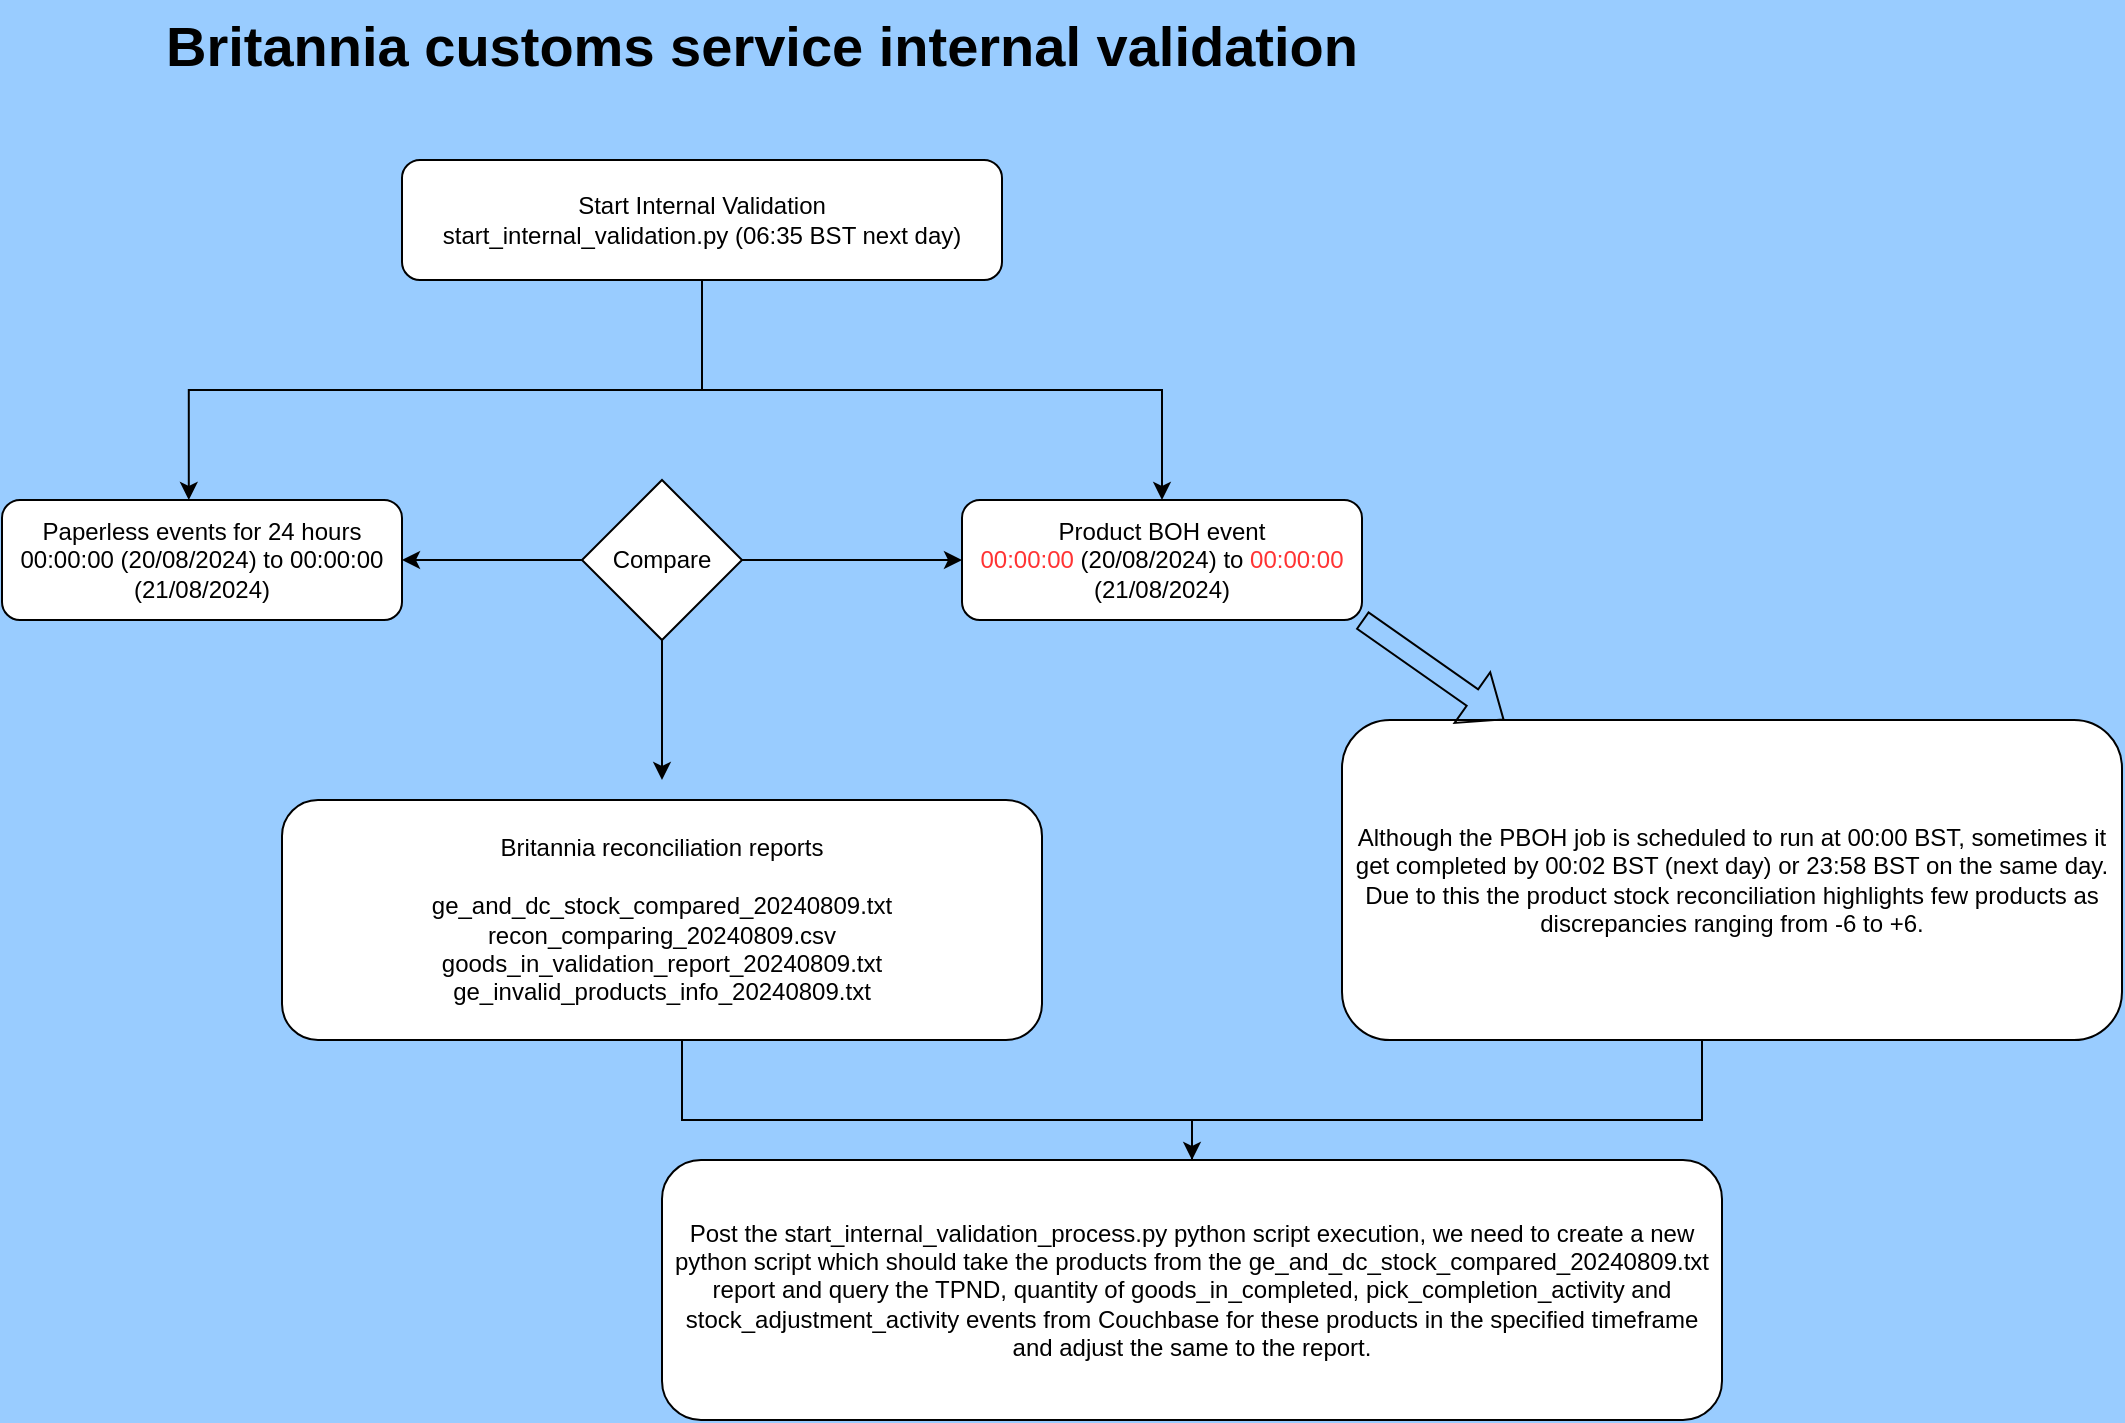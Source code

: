 <mxfile version="24.7.6">
  <diagram name="Page-1" id="z8ExkLMGZhvwskaOM85E">
    <mxGraphModel dx="1444" dy="825" grid="1" gridSize="10" guides="1" tooltips="1" connect="1" arrows="1" fold="1" page="1" pageScale="1" pageWidth="1169" pageHeight="827" background="#99CCFF" math="0" shadow="0">
      <root>
        <mxCell id="0" />
        <mxCell id="1" parent="0" />
        <mxCell id="wIbOE4cR_yaXGh80_5XY-8" style="edgeStyle=orthogonalEdgeStyle;rounded=0;orthogonalLoop=1;jettySize=auto;html=1;" edge="1" parent="1" source="wIbOE4cR_yaXGh80_5XY-1" target="wIbOE4cR_yaXGh80_5XY-3">
          <mxGeometry relative="1" as="geometry" />
        </mxCell>
        <mxCell id="wIbOE4cR_yaXGh80_5XY-1" value="Start Internal Validation&lt;div&gt;start_internal_validation.py (06:35 BST next day)&lt;/div&gt;" style="rounded=1;whiteSpace=wrap;html=1;" vertex="1" parent="1">
          <mxGeometry x="240" y="120" width="300" height="60" as="geometry" />
        </mxCell>
        <mxCell id="wIbOE4cR_yaXGh80_5XY-2" value="Paperless events for 24 hours&lt;div&gt;00:00:00 (20/08/2024) to 00:00:00 (21/08/2024)&lt;/div&gt;" style="rounded=1;whiteSpace=wrap;html=1;" vertex="1" parent="1">
          <mxGeometry x="40" y="290" width="200" height="60" as="geometry" />
        </mxCell>
        <mxCell id="wIbOE4cR_yaXGh80_5XY-3" value="Product BOH event&lt;div&gt;&lt;font color=&quot;#ff3333&quot;&gt;00:00:00&lt;/font&gt; (20/08/2024) to &lt;font color=&quot;#ff3333&quot;&gt;00:00:00&lt;/font&gt; (21/08/2024)&lt;br&gt;&lt;/div&gt;" style="rounded=1;whiteSpace=wrap;html=1;" vertex="1" parent="1">
          <mxGeometry x="520" y="290" width="200" height="60" as="geometry" />
        </mxCell>
        <mxCell id="wIbOE4cR_yaXGh80_5XY-6" style="edgeStyle=orthogonalEdgeStyle;rounded=0;orthogonalLoop=1;jettySize=auto;html=1;entryX=0.467;entryY=0;entryDx=0;entryDy=0;entryPerimeter=0;" edge="1" parent="1" source="wIbOE4cR_yaXGh80_5XY-1" target="wIbOE4cR_yaXGh80_5XY-2">
          <mxGeometry relative="1" as="geometry" />
        </mxCell>
        <mxCell id="wIbOE4cR_yaXGh80_5XY-10" value="" style="endArrow=classic;startArrow=classic;html=1;rounded=0;exitX=1;exitY=0.5;exitDx=0;exitDy=0;" edge="1" parent="1" source="wIbOE4cR_yaXGh80_5XY-2" target="wIbOE4cR_yaXGh80_5XY-3">
          <mxGeometry width="50" height="50" relative="1" as="geometry">
            <mxPoint x="340" y="340" as="sourcePoint" />
            <mxPoint x="390" y="290" as="targetPoint" />
          </mxGeometry>
        </mxCell>
        <mxCell id="wIbOE4cR_yaXGh80_5XY-11" value="Compare" style="edgeLabel;html=1;align=center;verticalAlign=middle;resizable=0;points=[];" vertex="1" connectable="0" parent="wIbOE4cR_yaXGh80_5XY-10">
          <mxGeometry x="-0.114" y="-1" relative="1" as="geometry">
            <mxPoint as="offset" />
          </mxGeometry>
        </mxCell>
        <mxCell id="wIbOE4cR_yaXGh80_5XY-13" style="edgeStyle=orthogonalEdgeStyle;rounded=0;orthogonalLoop=1;jettySize=auto;html=1;" edge="1" parent="1" source="wIbOE4cR_yaXGh80_5XY-12">
          <mxGeometry relative="1" as="geometry">
            <mxPoint x="370" y="430" as="targetPoint" />
          </mxGeometry>
        </mxCell>
        <mxCell id="wIbOE4cR_yaXGh80_5XY-12" value="Compare" style="rhombus;whiteSpace=wrap;html=1;" vertex="1" parent="1">
          <mxGeometry x="330" y="280" width="80" height="80" as="geometry" />
        </mxCell>
        <mxCell id="wIbOE4cR_yaXGh80_5XY-14" value="Britannia reconciliation reports&lt;div&gt;&lt;br&gt;&lt;div&gt;&lt;div&gt;ge_and_dc_stock_compared_20240809.txt&lt;/div&gt;&lt;div&gt;recon_comparing_20240809.csv&lt;/div&gt;&lt;div&gt;goods_in_validation_report_20240809.txt&lt;/div&gt;&lt;div&gt;ge_invalid_products_info_20240809.txt&lt;/div&gt;&lt;/div&gt;&lt;/div&gt;" style="rounded=1;whiteSpace=wrap;html=1;" vertex="1" parent="1">
          <mxGeometry x="180" y="440" width="380" height="120" as="geometry" />
        </mxCell>
        <mxCell id="wIbOE4cR_yaXGh80_5XY-16" value="Although the PBOH job is scheduled to run at 00:00 BST, sometimes it get completed by 00:02 BST (next day) or 23:58 BST on the same day. Due to this the product stock reconciliation highlights few products as discrepancies ranging from -6 to +6." style="rounded=1;whiteSpace=wrap;html=1;" vertex="1" parent="1">
          <mxGeometry x="710" y="400" width="390" height="160" as="geometry" />
        </mxCell>
        <mxCell id="wIbOE4cR_yaXGh80_5XY-19" value="" style="shape=flexArrow;endArrow=classic;html=1;rounded=0;exitX=1;exitY=1;exitDx=0;exitDy=0;" edge="1" parent="1" source="wIbOE4cR_yaXGh80_5XY-3" target="wIbOE4cR_yaXGh80_5XY-16">
          <mxGeometry width="50" height="50" relative="1" as="geometry">
            <mxPoint x="880" y="340" as="sourcePoint" />
            <mxPoint x="930" y="290" as="targetPoint" />
          </mxGeometry>
        </mxCell>
        <mxCell id="wIbOE4cR_yaXGh80_5XY-20" value="&lt;h1 style=&quot;margin-top: 0px;&quot;&gt;&lt;font style=&quot;font-size: 28px;&quot;&gt;Britannia customs service internal validation&lt;/font&gt;&lt;/h1&gt;" style="text;html=1;whiteSpace=wrap;overflow=hidden;rounded=0;" vertex="1" parent="1">
          <mxGeometry x="120" y="40" width="650" height="120" as="geometry" />
        </mxCell>
        <mxCell id="wIbOE4cR_yaXGh80_5XY-23" value="" style="edgeStyle=orthogonalEdgeStyle;rounded=0;orthogonalLoop=1;jettySize=auto;html=1;" edge="1" parent="1" source="wIbOE4cR_yaXGh80_5XY-21" target="wIbOE4cR_yaXGh80_5XY-22">
          <mxGeometry relative="1" as="geometry" />
        </mxCell>
        <mxCell id="wIbOE4cR_yaXGh80_5XY-21" value="" style="shape=partialRectangle;whiteSpace=wrap;html=1;bottom=1;right=1;left=1;top=0;fillColor=none;routingCenterX=-0.5;" vertex="1" parent="1">
          <mxGeometry x="380" y="560" width="510" height="40" as="geometry" />
        </mxCell>
        <mxCell id="wIbOE4cR_yaXGh80_5XY-22" value="Post the start_internal_validation_process.py python script execution, we need to create a new python script which should take the products from the ge_and_dc_stock_compared_20240809.txt report and query the TPND, quantity of goods_in_completed, pick_completion_activity and stock_adjustment_activity events from Couchbase for these products in the specified timeframe and adjust the same to the report." style="rounded=1;whiteSpace=wrap;html=1;" vertex="1" parent="1">
          <mxGeometry x="370" y="620" width="530" height="130" as="geometry" />
        </mxCell>
      </root>
    </mxGraphModel>
  </diagram>
</mxfile>
